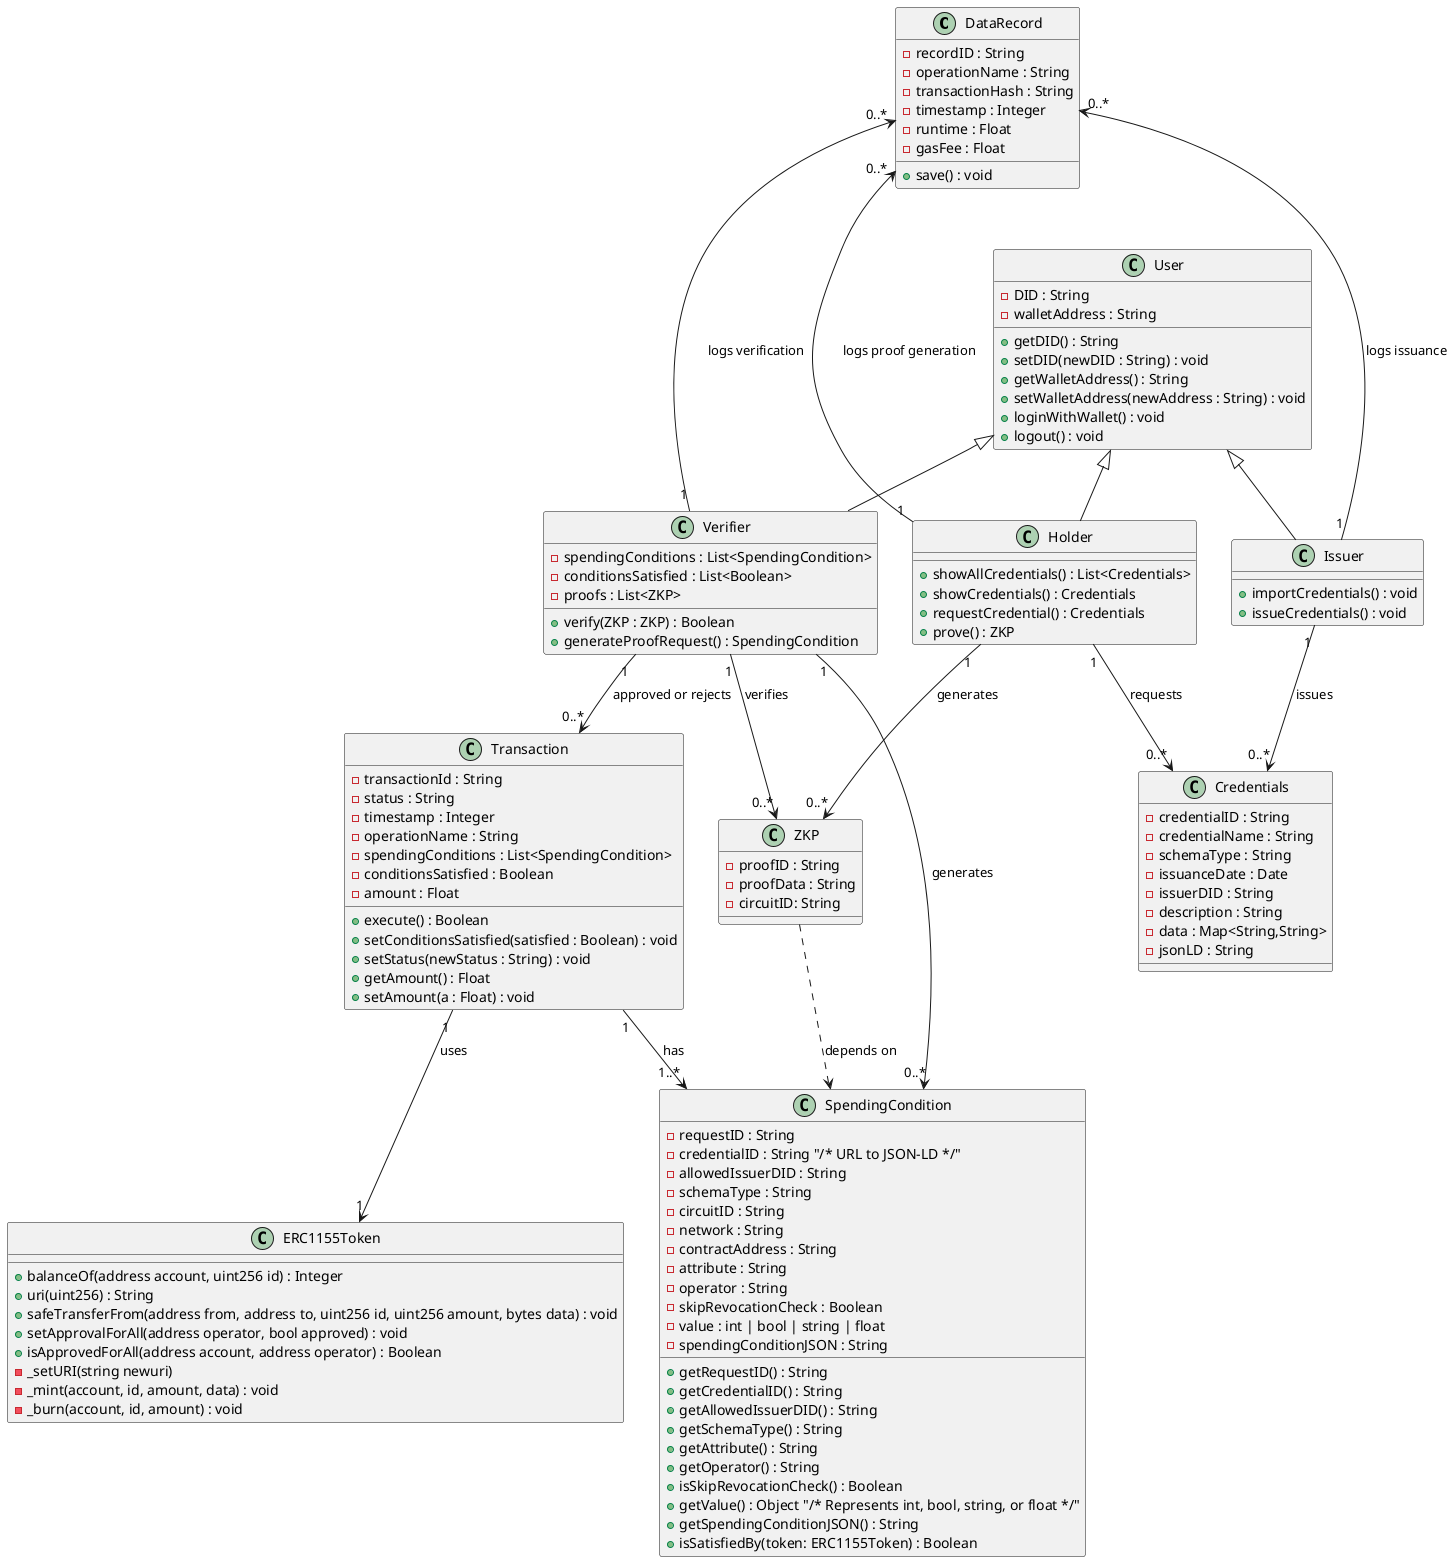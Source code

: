 @startuml
' Domain classes for a Web3 application supporting programmable money transactions

' Represents a record stored off-chain (in your SQLite database)
' for analysis and reporting (e.g., runtime, gas fee, transaction hash)
class DataRecord {
  -recordID : String
  -operationName : String
  -transactionHash : String
  -timestamp : Integer
  -runtime : Float
  -gasFee : Float
  +save() : void
}

' Base class representing a general user
class User {
  - DID : String
  - walletAddress : String
  + getDID() : String
  + setDID(newDID : String) : void
  + getWalletAddress() : String
  + setWalletAddress(newAddress : String) : void
  + loginWithWallet() : void
  + logout() : void
}

' Holder class inherits from User and adds holder-specific behavior
class Holder {
  +showAllCredentials() : List<Credentials>
  +showCredentials() : Credentials
  +requestCredential() : Credentials
  +prove() : ZKP
}

' Issuer class inherits from User and adds issuer-specific behavior
class Issuer {
  +importCredentials() : void
  +issueCredentials() : void
}

' Verifier class inherits from User and adds Verifier-specific behavior
class Verifier {
  -spendingConditions : List<SpendingCondition>
  -conditionsSatisfied : List<Boolean>
  -proofs : List<ZKP>
  +verify(ZKP : ZKP) : Boolean
  +generateProofRequest() : SpendingCondition
}

' Represents a verifiable credential issued to a user
class Credentials {
  -credentialID : String
  -credentialName : String
  -schemaType : String
  -issuanceDate : Date
  -issuerDID : String
  -description : String
  -data : Map<String,String>
  -jsonLD : String
}

' Represents an ERC-1155 token used for programmable money transactions.
class ERC1155Token {
  + balanceOf(address account, uint256 id) : Integer
  + uri(uint256) : String
  + safeTransferFrom(address from, address to, uint256 id, uint256 amount, bytes data) : void
  + setApprovalForAll(address operator, bool approved) : void
  + isApprovedForAll(address account, address operator) : Boolean
  - _setURI(string newuri)
  - _mint(account, id, amount, data) : void
  - _burn(account, id, amount) : void
}

' Represents a zero-knowledge proof generated by a user
class ZKP {
  -proofID : String
  -proofData : String
  -circuitID: String
}

' Represents a programmable money transaction within the system.
class Transaction {
  - transactionId : String
  - status : String
  - timestamp : Integer
  - operationName : String
  - spendingConditions : List<SpendingCondition>
  - conditionsSatisfied : Boolean
  - amount : Float
  + execute() : Boolean
  + setConditionsSatisfied(satisfied : Boolean) : void
  + setStatus(newStatus : String) : void
  + getAmount() : Float
  + setAmount(a : Float) : void
}

' Represents the spending conditions (e.g., age > 18, is_smoker = false). 
' It is actually the verification query of Privado ID. 
' Its workflow is similar to the query builder of Privado ID:
' https://tools.privado.id/query-builder
class SpendingCondition {
  -requestID : String
  -credentialID : String "/* URL to JSON-LD */"
  -allowedIssuerDID : String
  -schemaType : String
  -circuitID : String
  -network : String
  -contractAddress : String
  -attribute : String
  -operator : String
  -skipRevocationCheck : Boolean
  -value : int | bool | string | float
  -spendingConditionJSON : String
  + getRequestID() : String
  + getCredentialID() : String
  + getAllowedIssuerDID() : String
  + getSchemaType() : String
  + getAttribute() : String
  + getOperator() : String
  + isSkipRevocationCheck() : Boolean
  + getValue() : Object "/* Represents int, bool, string, or float */"
  + getSpendingConditionJSON() : String
  + isSatisfiedBy(token: ERC1155Token) : Boolean
}



' Inheritance relationships
User <|-- Holder
User <|-- Issuer
User <|-- Verifier

DataRecord -[hidden]-> User

' Relationships:
' Composition relationship: A Transaction is composed of SpendingConditions.
Issuer "1" --> "0..*" Credentials : "issues"
Transaction "1" --> "1..*" SpendingCondition : "has"
Holder "1" --> "0..*" Credentials : "requests"
Holder "1" --> "0..*" ZKP : "generates"
Transaction "1" --> "1" ERC1155Token : "uses"
Verifier "1" --> "0..*" Transaction : "approved or rejects"
Verifier "1" --> "0..*" ZKP : "verifies"
Issuer "1" --> "0..*" DataRecord : "logs issuance"
Verifier "1" --> "0..*" DataRecord : "logs verification"
Holder "1" --> "0..*" DataRecord : "logs proof generation"
ZKP ..> SpendingCondition : "depends on"
Verifier "1" --> "0..*" SpendingCondition : "generates"

@enduml
